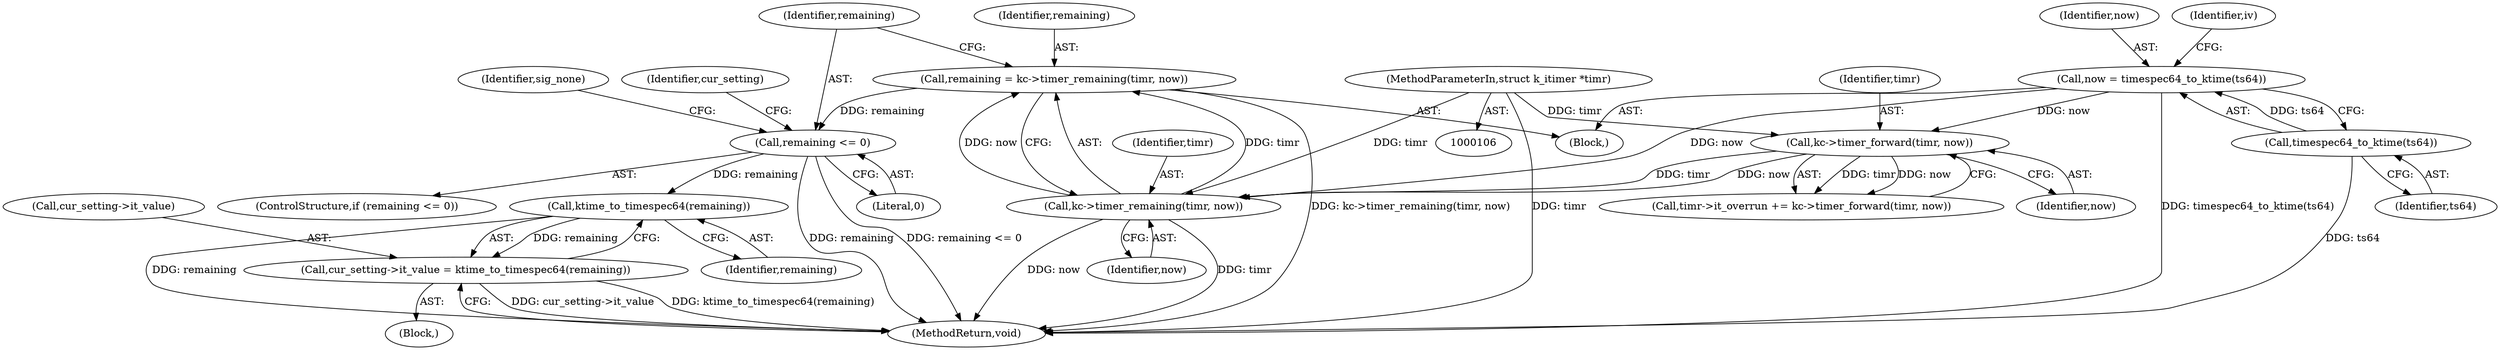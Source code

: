 digraph "0_linux_cef31d9af908243421258f1df35a4a644604efbe@API" {
"1000188" [label="(Call,remaining <= 0)"];
"1000182" [label="(Call,remaining = kc->timer_remaining(timr, now))"];
"1000184" [label="(Call,kc->timer_remaining(timr, now))"];
"1000179" [label="(Call,kc->timer_forward(timr, now))"];
"1000107" [label="(MethodParameterIn,struct k_itimer *timr)"];
"1000161" [label="(Call,now = timespec64_to_ktime(ts64))"];
"1000163" [label="(Call,timespec64_to_ktime(ts64))"];
"1000208" [label="(Call,ktime_to_timespec64(remaining))"];
"1000204" [label="(Call,cur_setting->it_value = ktime_to_timespec64(remaining))"];
"1000204" [label="(Call,cur_setting->it_value = ktime_to_timespec64(remaining))"];
"1000161" [label="(Call,now = timespec64_to_ktime(ts64))"];
"1000164" [label="(Identifier,ts64)"];
"1000210" [label="(MethodReturn,void)"];
"1000183" [label="(Identifier,remaining)"];
"1000203" [label="(Block,)"];
"1000180" [label="(Identifier,timr)"];
"1000163" [label="(Call,timespec64_to_ktime(ts64))"];
"1000182" [label="(Call,remaining = kc->timer_remaining(timr, now))"];
"1000194" [label="(Identifier,sig_none)"];
"1000179" [label="(Call,kc->timer_forward(timr, now))"];
"1000189" [label="(Identifier,remaining)"];
"1000209" [label="(Identifier,remaining)"];
"1000181" [label="(Identifier,now)"];
"1000190" [label="(Literal,0)"];
"1000205" [label="(Call,cur_setting->it_value)"];
"1000167" [label="(Identifier,iv)"];
"1000188" [label="(Call,remaining <= 0)"];
"1000109" [label="(Block,)"];
"1000187" [label="(ControlStructure,if (remaining <= 0))"];
"1000162" [label="(Identifier,now)"];
"1000184" [label="(Call,kc->timer_remaining(timr, now))"];
"1000185" [label="(Identifier,timr)"];
"1000206" [label="(Identifier,cur_setting)"];
"1000208" [label="(Call,ktime_to_timespec64(remaining))"];
"1000175" [label="(Call,timr->it_overrun += kc->timer_forward(timr, now))"];
"1000186" [label="(Identifier,now)"];
"1000107" [label="(MethodParameterIn,struct k_itimer *timr)"];
"1000188" -> "1000187"  [label="AST: "];
"1000188" -> "1000190"  [label="CFG: "];
"1000189" -> "1000188"  [label="AST: "];
"1000190" -> "1000188"  [label="AST: "];
"1000194" -> "1000188"  [label="CFG: "];
"1000206" -> "1000188"  [label="CFG: "];
"1000188" -> "1000210"  [label="DDG: remaining"];
"1000188" -> "1000210"  [label="DDG: remaining <= 0"];
"1000182" -> "1000188"  [label="DDG: remaining"];
"1000188" -> "1000208"  [label="DDG: remaining"];
"1000182" -> "1000109"  [label="AST: "];
"1000182" -> "1000184"  [label="CFG: "];
"1000183" -> "1000182"  [label="AST: "];
"1000184" -> "1000182"  [label="AST: "];
"1000189" -> "1000182"  [label="CFG: "];
"1000182" -> "1000210"  [label="DDG: kc->timer_remaining(timr, now)"];
"1000184" -> "1000182"  [label="DDG: timr"];
"1000184" -> "1000182"  [label="DDG: now"];
"1000184" -> "1000186"  [label="CFG: "];
"1000185" -> "1000184"  [label="AST: "];
"1000186" -> "1000184"  [label="AST: "];
"1000184" -> "1000210"  [label="DDG: timr"];
"1000184" -> "1000210"  [label="DDG: now"];
"1000179" -> "1000184"  [label="DDG: timr"];
"1000179" -> "1000184"  [label="DDG: now"];
"1000107" -> "1000184"  [label="DDG: timr"];
"1000161" -> "1000184"  [label="DDG: now"];
"1000179" -> "1000175"  [label="AST: "];
"1000179" -> "1000181"  [label="CFG: "];
"1000180" -> "1000179"  [label="AST: "];
"1000181" -> "1000179"  [label="AST: "];
"1000175" -> "1000179"  [label="CFG: "];
"1000179" -> "1000175"  [label="DDG: timr"];
"1000179" -> "1000175"  [label="DDG: now"];
"1000107" -> "1000179"  [label="DDG: timr"];
"1000161" -> "1000179"  [label="DDG: now"];
"1000107" -> "1000106"  [label="AST: "];
"1000107" -> "1000210"  [label="DDG: timr"];
"1000161" -> "1000109"  [label="AST: "];
"1000161" -> "1000163"  [label="CFG: "];
"1000162" -> "1000161"  [label="AST: "];
"1000163" -> "1000161"  [label="AST: "];
"1000167" -> "1000161"  [label="CFG: "];
"1000161" -> "1000210"  [label="DDG: timespec64_to_ktime(ts64)"];
"1000163" -> "1000161"  [label="DDG: ts64"];
"1000163" -> "1000164"  [label="CFG: "];
"1000164" -> "1000163"  [label="AST: "];
"1000163" -> "1000210"  [label="DDG: ts64"];
"1000208" -> "1000204"  [label="AST: "];
"1000208" -> "1000209"  [label="CFG: "];
"1000209" -> "1000208"  [label="AST: "];
"1000204" -> "1000208"  [label="CFG: "];
"1000208" -> "1000210"  [label="DDG: remaining"];
"1000208" -> "1000204"  [label="DDG: remaining"];
"1000204" -> "1000203"  [label="AST: "];
"1000205" -> "1000204"  [label="AST: "];
"1000210" -> "1000204"  [label="CFG: "];
"1000204" -> "1000210"  [label="DDG: cur_setting->it_value"];
"1000204" -> "1000210"  [label="DDG: ktime_to_timespec64(remaining)"];
}
